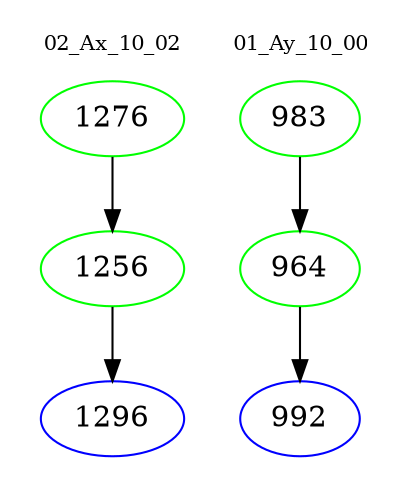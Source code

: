 digraph{
subgraph cluster_0 {
color = white
label = "02_Ax_10_02";
fontsize=10;
T0_1276 [label="1276", color="green"]
T0_1276 -> T0_1256 [color="black"]
T0_1256 [label="1256", color="green"]
T0_1256 -> T0_1296 [color="black"]
T0_1296 [label="1296", color="blue"]
}
subgraph cluster_1 {
color = white
label = "01_Ay_10_00";
fontsize=10;
T1_983 [label="983", color="green"]
T1_983 -> T1_964 [color="black"]
T1_964 [label="964", color="green"]
T1_964 -> T1_992 [color="black"]
T1_992 [label="992", color="blue"]
}
}
